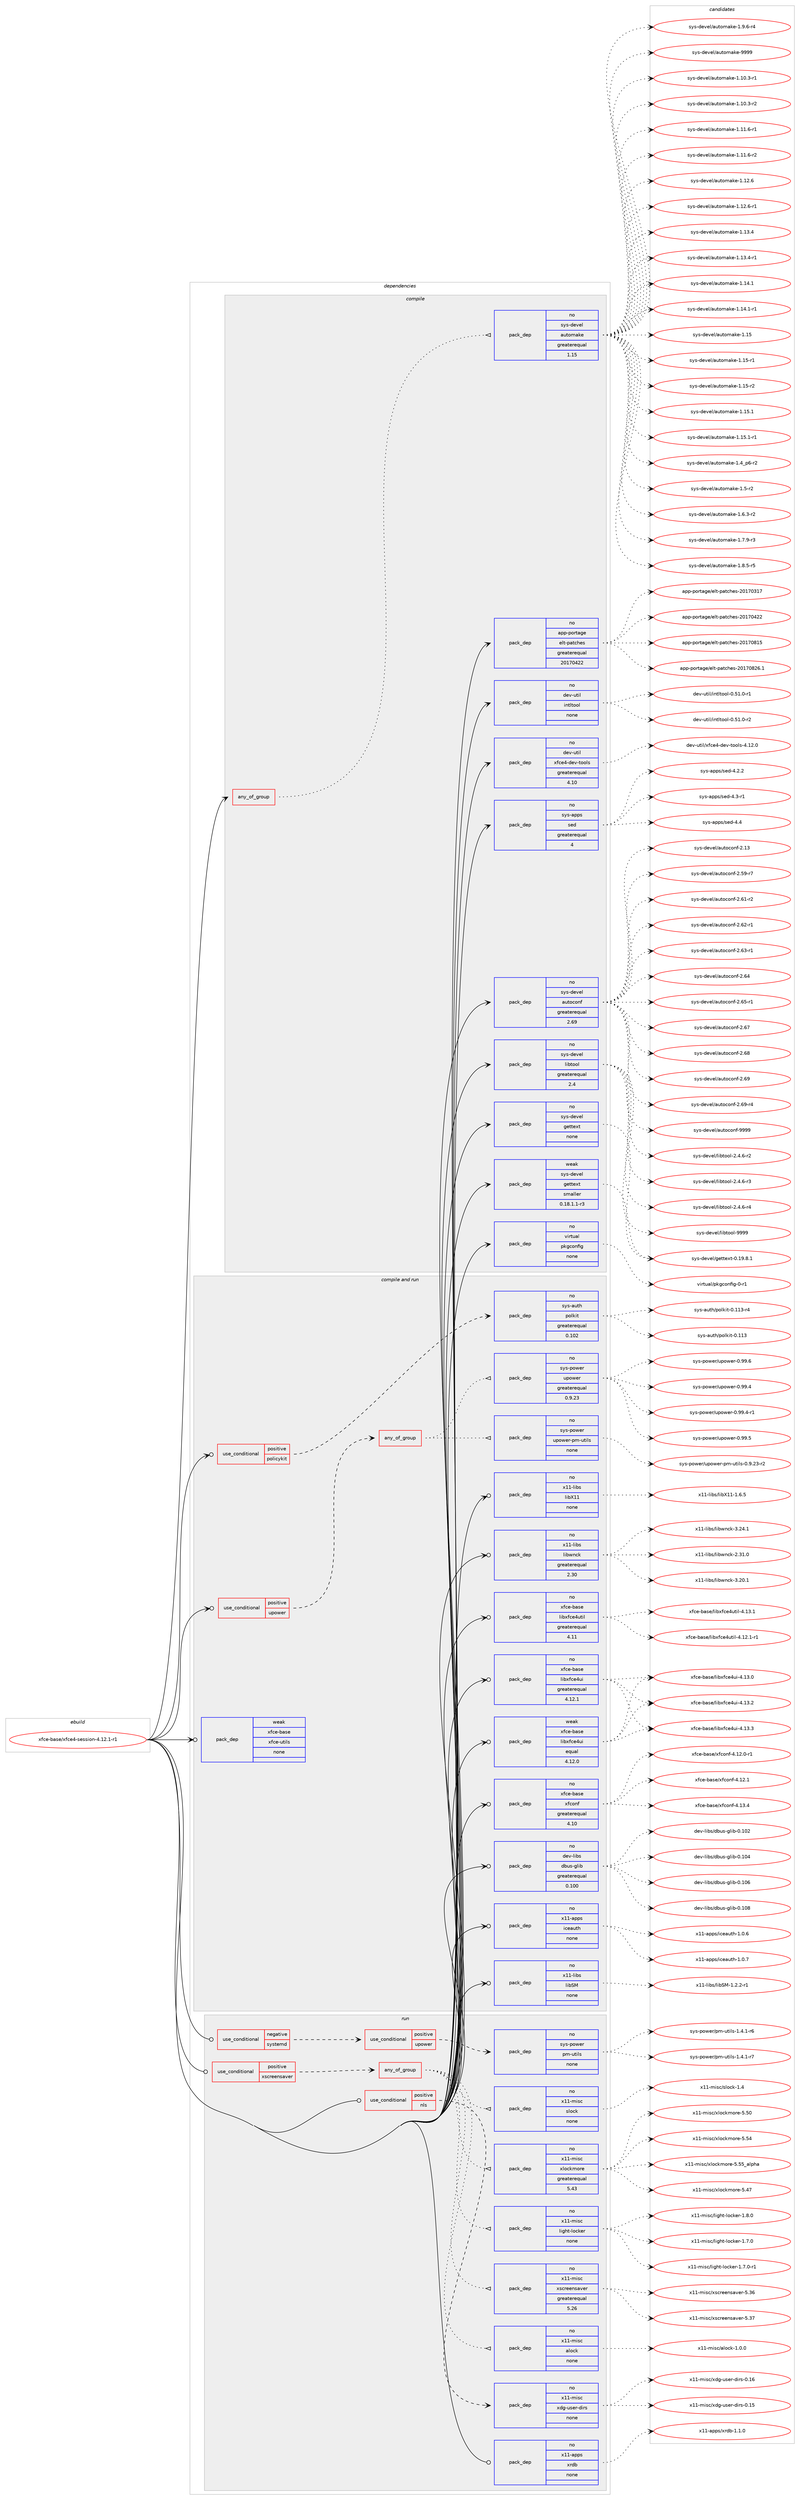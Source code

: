 digraph prolog {

# *************
# Graph options
# *************

newrank=true;
concentrate=true;
compound=true;
graph [rankdir=LR,fontname=Helvetica,fontsize=10,ranksep=1.5];#, ranksep=2.5, nodesep=0.2];
edge  [arrowhead=vee];
node  [fontname=Helvetica,fontsize=10];

# **********
# The ebuild
# **********

subgraph cluster_leftcol {
color=gray;
rank=same;
label=<<i>ebuild</i>>;
id [label="xfce-base/xfce4-session-4.12.1-r1", color=red, width=4, href="../xfce-base/xfce4-session-4.12.1-r1.svg"];
}

# ****************
# The dependencies
# ****************

subgraph cluster_midcol {
color=gray;
label=<<i>dependencies</i>>;
subgraph cluster_compile {
fillcolor="#eeeeee";
style=filled;
label=<<i>compile</i>>;
subgraph any9811 {
dependency534790 [label=<<TABLE BORDER="0" CELLBORDER="1" CELLSPACING="0" CELLPADDING="4"><TR><TD CELLPADDING="10">any_of_group</TD></TR></TABLE>>, shape=none, color=red];subgraph pack400019 {
dependency534791 [label=<<TABLE BORDER="0" CELLBORDER="1" CELLSPACING="0" CELLPADDING="4" WIDTH="220"><TR><TD ROWSPAN="6" CELLPADDING="30">pack_dep</TD></TR><TR><TD WIDTH="110">no</TD></TR><TR><TD>sys-devel</TD></TR><TR><TD>automake</TD></TR><TR><TD>greaterequal</TD></TR><TR><TD>1.15</TD></TR></TABLE>>, shape=none, color=blue];
}
dependency534790:e -> dependency534791:w [weight=20,style="dotted",arrowhead="oinv"];
}
id:e -> dependency534790:w [weight=20,style="solid",arrowhead="vee"];
subgraph pack400020 {
dependency534792 [label=<<TABLE BORDER="0" CELLBORDER="1" CELLSPACING="0" CELLPADDING="4" WIDTH="220"><TR><TD ROWSPAN="6" CELLPADDING="30">pack_dep</TD></TR><TR><TD WIDTH="110">no</TD></TR><TR><TD>app-portage</TD></TR><TR><TD>elt-patches</TD></TR><TR><TD>greaterequal</TD></TR><TR><TD>20170422</TD></TR></TABLE>>, shape=none, color=blue];
}
id:e -> dependency534792:w [weight=20,style="solid",arrowhead="vee"];
subgraph pack400021 {
dependency534793 [label=<<TABLE BORDER="0" CELLBORDER="1" CELLSPACING="0" CELLPADDING="4" WIDTH="220"><TR><TD ROWSPAN="6" CELLPADDING="30">pack_dep</TD></TR><TR><TD WIDTH="110">no</TD></TR><TR><TD>dev-util</TD></TR><TR><TD>intltool</TD></TR><TR><TD>none</TD></TR><TR><TD></TD></TR></TABLE>>, shape=none, color=blue];
}
id:e -> dependency534793:w [weight=20,style="solid",arrowhead="vee"];
subgraph pack400022 {
dependency534794 [label=<<TABLE BORDER="0" CELLBORDER="1" CELLSPACING="0" CELLPADDING="4" WIDTH="220"><TR><TD ROWSPAN="6" CELLPADDING="30">pack_dep</TD></TR><TR><TD WIDTH="110">no</TD></TR><TR><TD>dev-util</TD></TR><TR><TD>xfce4-dev-tools</TD></TR><TR><TD>greaterequal</TD></TR><TR><TD>4.10</TD></TR></TABLE>>, shape=none, color=blue];
}
id:e -> dependency534794:w [weight=20,style="solid",arrowhead="vee"];
subgraph pack400023 {
dependency534795 [label=<<TABLE BORDER="0" CELLBORDER="1" CELLSPACING="0" CELLPADDING="4" WIDTH="220"><TR><TD ROWSPAN="6" CELLPADDING="30">pack_dep</TD></TR><TR><TD WIDTH="110">no</TD></TR><TR><TD>sys-apps</TD></TR><TR><TD>sed</TD></TR><TR><TD>greaterequal</TD></TR><TR><TD>4</TD></TR></TABLE>>, shape=none, color=blue];
}
id:e -> dependency534795:w [weight=20,style="solid",arrowhead="vee"];
subgraph pack400024 {
dependency534796 [label=<<TABLE BORDER="0" CELLBORDER="1" CELLSPACING="0" CELLPADDING="4" WIDTH="220"><TR><TD ROWSPAN="6" CELLPADDING="30">pack_dep</TD></TR><TR><TD WIDTH="110">no</TD></TR><TR><TD>sys-devel</TD></TR><TR><TD>autoconf</TD></TR><TR><TD>greaterequal</TD></TR><TR><TD>2.69</TD></TR></TABLE>>, shape=none, color=blue];
}
id:e -> dependency534796:w [weight=20,style="solid",arrowhead="vee"];
subgraph pack400025 {
dependency534797 [label=<<TABLE BORDER="0" CELLBORDER="1" CELLSPACING="0" CELLPADDING="4" WIDTH="220"><TR><TD ROWSPAN="6" CELLPADDING="30">pack_dep</TD></TR><TR><TD WIDTH="110">no</TD></TR><TR><TD>sys-devel</TD></TR><TR><TD>gettext</TD></TR><TR><TD>none</TD></TR><TR><TD></TD></TR></TABLE>>, shape=none, color=blue];
}
id:e -> dependency534797:w [weight=20,style="solid",arrowhead="vee"];
subgraph pack400026 {
dependency534798 [label=<<TABLE BORDER="0" CELLBORDER="1" CELLSPACING="0" CELLPADDING="4" WIDTH="220"><TR><TD ROWSPAN="6" CELLPADDING="30">pack_dep</TD></TR><TR><TD WIDTH="110">no</TD></TR><TR><TD>sys-devel</TD></TR><TR><TD>libtool</TD></TR><TR><TD>greaterequal</TD></TR><TR><TD>2.4</TD></TR></TABLE>>, shape=none, color=blue];
}
id:e -> dependency534798:w [weight=20,style="solid",arrowhead="vee"];
subgraph pack400027 {
dependency534799 [label=<<TABLE BORDER="0" CELLBORDER="1" CELLSPACING="0" CELLPADDING="4" WIDTH="220"><TR><TD ROWSPAN="6" CELLPADDING="30">pack_dep</TD></TR><TR><TD WIDTH="110">no</TD></TR><TR><TD>virtual</TD></TR><TR><TD>pkgconfig</TD></TR><TR><TD>none</TD></TR><TR><TD></TD></TR></TABLE>>, shape=none, color=blue];
}
id:e -> dependency534799:w [weight=20,style="solid",arrowhead="vee"];
subgraph pack400028 {
dependency534800 [label=<<TABLE BORDER="0" CELLBORDER="1" CELLSPACING="0" CELLPADDING="4" WIDTH="220"><TR><TD ROWSPAN="6" CELLPADDING="30">pack_dep</TD></TR><TR><TD WIDTH="110">weak</TD></TR><TR><TD>sys-devel</TD></TR><TR><TD>gettext</TD></TR><TR><TD>smaller</TD></TR><TR><TD>0.18.1.1-r3</TD></TR></TABLE>>, shape=none, color=blue];
}
id:e -> dependency534800:w [weight=20,style="solid",arrowhead="vee"];
}
subgraph cluster_compileandrun {
fillcolor="#eeeeee";
style=filled;
label=<<i>compile and run</i>>;
subgraph cond124607 {
dependency534801 [label=<<TABLE BORDER="0" CELLBORDER="1" CELLSPACING="0" CELLPADDING="4"><TR><TD ROWSPAN="3" CELLPADDING="10">use_conditional</TD></TR><TR><TD>positive</TD></TR><TR><TD>policykit</TD></TR></TABLE>>, shape=none, color=red];
subgraph pack400029 {
dependency534802 [label=<<TABLE BORDER="0" CELLBORDER="1" CELLSPACING="0" CELLPADDING="4" WIDTH="220"><TR><TD ROWSPAN="6" CELLPADDING="30">pack_dep</TD></TR><TR><TD WIDTH="110">no</TD></TR><TR><TD>sys-auth</TD></TR><TR><TD>polkit</TD></TR><TR><TD>greaterequal</TD></TR><TR><TD>0.102</TD></TR></TABLE>>, shape=none, color=blue];
}
dependency534801:e -> dependency534802:w [weight=20,style="dashed",arrowhead="vee"];
}
id:e -> dependency534801:w [weight=20,style="solid",arrowhead="odotvee"];
subgraph cond124608 {
dependency534803 [label=<<TABLE BORDER="0" CELLBORDER="1" CELLSPACING="0" CELLPADDING="4"><TR><TD ROWSPAN="3" CELLPADDING="10">use_conditional</TD></TR><TR><TD>positive</TD></TR><TR><TD>upower</TD></TR></TABLE>>, shape=none, color=red];
subgraph any9812 {
dependency534804 [label=<<TABLE BORDER="0" CELLBORDER="1" CELLSPACING="0" CELLPADDING="4"><TR><TD CELLPADDING="10">any_of_group</TD></TR></TABLE>>, shape=none, color=red];subgraph pack400030 {
dependency534805 [label=<<TABLE BORDER="0" CELLBORDER="1" CELLSPACING="0" CELLPADDING="4" WIDTH="220"><TR><TD ROWSPAN="6" CELLPADDING="30">pack_dep</TD></TR><TR><TD WIDTH="110">no</TD></TR><TR><TD>sys-power</TD></TR><TR><TD>upower</TD></TR><TR><TD>greaterequal</TD></TR><TR><TD>0.9.23</TD></TR></TABLE>>, shape=none, color=blue];
}
dependency534804:e -> dependency534805:w [weight=20,style="dotted",arrowhead="oinv"];
subgraph pack400031 {
dependency534806 [label=<<TABLE BORDER="0" CELLBORDER="1" CELLSPACING="0" CELLPADDING="4" WIDTH="220"><TR><TD ROWSPAN="6" CELLPADDING="30">pack_dep</TD></TR><TR><TD WIDTH="110">no</TD></TR><TR><TD>sys-power</TD></TR><TR><TD>upower-pm-utils</TD></TR><TR><TD>none</TD></TR><TR><TD></TD></TR></TABLE>>, shape=none, color=blue];
}
dependency534804:e -> dependency534806:w [weight=20,style="dotted",arrowhead="oinv"];
}
dependency534803:e -> dependency534804:w [weight=20,style="dashed",arrowhead="vee"];
}
id:e -> dependency534803:w [weight=20,style="solid",arrowhead="odotvee"];
subgraph pack400032 {
dependency534807 [label=<<TABLE BORDER="0" CELLBORDER="1" CELLSPACING="0" CELLPADDING="4" WIDTH="220"><TR><TD ROWSPAN="6" CELLPADDING="30">pack_dep</TD></TR><TR><TD WIDTH="110">no</TD></TR><TR><TD>dev-libs</TD></TR><TR><TD>dbus-glib</TD></TR><TR><TD>greaterequal</TD></TR><TR><TD>0.100</TD></TR></TABLE>>, shape=none, color=blue];
}
id:e -> dependency534807:w [weight=20,style="solid",arrowhead="odotvee"];
subgraph pack400033 {
dependency534808 [label=<<TABLE BORDER="0" CELLBORDER="1" CELLSPACING="0" CELLPADDING="4" WIDTH="220"><TR><TD ROWSPAN="6" CELLPADDING="30">pack_dep</TD></TR><TR><TD WIDTH="110">no</TD></TR><TR><TD>x11-apps</TD></TR><TR><TD>iceauth</TD></TR><TR><TD>none</TD></TR><TR><TD></TD></TR></TABLE>>, shape=none, color=blue];
}
id:e -> dependency534808:w [weight=20,style="solid",arrowhead="odotvee"];
subgraph pack400034 {
dependency534809 [label=<<TABLE BORDER="0" CELLBORDER="1" CELLSPACING="0" CELLPADDING="4" WIDTH="220"><TR><TD ROWSPAN="6" CELLPADDING="30">pack_dep</TD></TR><TR><TD WIDTH="110">no</TD></TR><TR><TD>x11-libs</TD></TR><TR><TD>libSM</TD></TR><TR><TD>none</TD></TR><TR><TD></TD></TR></TABLE>>, shape=none, color=blue];
}
id:e -> dependency534809:w [weight=20,style="solid",arrowhead="odotvee"];
subgraph pack400035 {
dependency534810 [label=<<TABLE BORDER="0" CELLBORDER="1" CELLSPACING="0" CELLPADDING="4" WIDTH="220"><TR><TD ROWSPAN="6" CELLPADDING="30">pack_dep</TD></TR><TR><TD WIDTH="110">no</TD></TR><TR><TD>x11-libs</TD></TR><TR><TD>libX11</TD></TR><TR><TD>none</TD></TR><TR><TD></TD></TR></TABLE>>, shape=none, color=blue];
}
id:e -> dependency534810:w [weight=20,style="solid",arrowhead="odotvee"];
subgraph pack400036 {
dependency534811 [label=<<TABLE BORDER="0" CELLBORDER="1" CELLSPACING="0" CELLPADDING="4" WIDTH="220"><TR><TD ROWSPAN="6" CELLPADDING="30">pack_dep</TD></TR><TR><TD WIDTH="110">no</TD></TR><TR><TD>x11-libs</TD></TR><TR><TD>libwnck</TD></TR><TR><TD>greaterequal</TD></TR><TR><TD>2.30</TD></TR></TABLE>>, shape=none, color=blue];
}
id:e -> dependency534811:w [weight=20,style="solid",arrowhead="odotvee"];
subgraph pack400037 {
dependency534812 [label=<<TABLE BORDER="0" CELLBORDER="1" CELLSPACING="0" CELLPADDING="4" WIDTH="220"><TR><TD ROWSPAN="6" CELLPADDING="30">pack_dep</TD></TR><TR><TD WIDTH="110">no</TD></TR><TR><TD>xfce-base</TD></TR><TR><TD>libxfce4ui</TD></TR><TR><TD>greaterequal</TD></TR><TR><TD>4.12.1</TD></TR></TABLE>>, shape=none, color=blue];
}
id:e -> dependency534812:w [weight=20,style="solid",arrowhead="odotvee"];
subgraph pack400038 {
dependency534813 [label=<<TABLE BORDER="0" CELLBORDER="1" CELLSPACING="0" CELLPADDING="4" WIDTH="220"><TR><TD ROWSPAN="6" CELLPADDING="30">pack_dep</TD></TR><TR><TD WIDTH="110">no</TD></TR><TR><TD>xfce-base</TD></TR><TR><TD>libxfce4util</TD></TR><TR><TD>greaterequal</TD></TR><TR><TD>4.11</TD></TR></TABLE>>, shape=none, color=blue];
}
id:e -> dependency534813:w [weight=20,style="solid",arrowhead="odotvee"];
subgraph pack400039 {
dependency534814 [label=<<TABLE BORDER="0" CELLBORDER="1" CELLSPACING="0" CELLPADDING="4" WIDTH="220"><TR><TD ROWSPAN="6" CELLPADDING="30">pack_dep</TD></TR><TR><TD WIDTH="110">no</TD></TR><TR><TD>xfce-base</TD></TR><TR><TD>xfconf</TD></TR><TR><TD>greaterequal</TD></TR><TR><TD>4.10</TD></TR></TABLE>>, shape=none, color=blue];
}
id:e -> dependency534814:w [weight=20,style="solid",arrowhead="odotvee"];
subgraph pack400040 {
dependency534815 [label=<<TABLE BORDER="0" CELLBORDER="1" CELLSPACING="0" CELLPADDING="4" WIDTH="220"><TR><TD ROWSPAN="6" CELLPADDING="30">pack_dep</TD></TR><TR><TD WIDTH="110">weak</TD></TR><TR><TD>xfce-base</TD></TR><TR><TD>libxfce4ui</TD></TR><TR><TD>equal</TD></TR><TR><TD>4.12.0</TD></TR></TABLE>>, shape=none, color=blue];
}
id:e -> dependency534815:w [weight=20,style="solid",arrowhead="odotvee"];
subgraph pack400041 {
dependency534816 [label=<<TABLE BORDER="0" CELLBORDER="1" CELLSPACING="0" CELLPADDING="4" WIDTH="220"><TR><TD ROWSPAN="6" CELLPADDING="30">pack_dep</TD></TR><TR><TD WIDTH="110">weak</TD></TR><TR><TD>xfce-base</TD></TR><TR><TD>xfce-utils</TD></TR><TR><TD>none</TD></TR><TR><TD></TD></TR></TABLE>>, shape=none, color=blue];
}
id:e -> dependency534816:w [weight=20,style="solid",arrowhead="odotvee"];
}
subgraph cluster_run {
fillcolor="#eeeeee";
style=filled;
label=<<i>run</i>>;
subgraph cond124609 {
dependency534817 [label=<<TABLE BORDER="0" CELLBORDER="1" CELLSPACING="0" CELLPADDING="4"><TR><TD ROWSPAN="3" CELLPADDING="10">use_conditional</TD></TR><TR><TD>negative</TD></TR><TR><TD>systemd</TD></TR></TABLE>>, shape=none, color=red];
subgraph cond124610 {
dependency534818 [label=<<TABLE BORDER="0" CELLBORDER="1" CELLSPACING="0" CELLPADDING="4"><TR><TD ROWSPAN="3" CELLPADDING="10">use_conditional</TD></TR><TR><TD>positive</TD></TR><TR><TD>upower</TD></TR></TABLE>>, shape=none, color=red];
subgraph pack400042 {
dependency534819 [label=<<TABLE BORDER="0" CELLBORDER="1" CELLSPACING="0" CELLPADDING="4" WIDTH="220"><TR><TD ROWSPAN="6" CELLPADDING="30">pack_dep</TD></TR><TR><TD WIDTH="110">no</TD></TR><TR><TD>sys-power</TD></TR><TR><TD>pm-utils</TD></TR><TR><TD>none</TD></TR><TR><TD></TD></TR></TABLE>>, shape=none, color=blue];
}
dependency534818:e -> dependency534819:w [weight=20,style="dashed",arrowhead="vee"];
}
dependency534817:e -> dependency534818:w [weight=20,style="dashed",arrowhead="vee"];
}
id:e -> dependency534817:w [weight=20,style="solid",arrowhead="odot"];
subgraph cond124611 {
dependency534820 [label=<<TABLE BORDER="0" CELLBORDER="1" CELLSPACING="0" CELLPADDING="4"><TR><TD ROWSPAN="3" CELLPADDING="10">use_conditional</TD></TR><TR><TD>positive</TD></TR><TR><TD>nls</TD></TR></TABLE>>, shape=none, color=red];
subgraph pack400043 {
dependency534821 [label=<<TABLE BORDER="0" CELLBORDER="1" CELLSPACING="0" CELLPADDING="4" WIDTH="220"><TR><TD ROWSPAN="6" CELLPADDING="30">pack_dep</TD></TR><TR><TD WIDTH="110">no</TD></TR><TR><TD>x11-misc</TD></TR><TR><TD>xdg-user-dirs</TD></TR><TR><TD>none</TD></TR><TR><TD></TD></TR></TABLE>>, shape=none, color=blue];
}
dependency534820:e -> dependency534821:w [weight=20,style="dashed",arrowhead="vee"];
}
id:e -> dependency534820:w [weight=20,style="solid",arrowhead="odot"];
subgraph cond124612 {
dependency534822 [label=<<TABLE BORDER="0" CELLBORDER="1" CELLSPACING="0" CELLPADDING="4"><TR><TD ROWSPAN="3" CELLPADDING="10">use_conditional</TD></TR><TR><TD>positive</TD></TR><TR><TD>xscreensaver</TD></TR></TABLE>>, shape=none, color=red];
subgraph any9813 {
dependency534823 [label=<<TABLE BORDER="0" CELLBORDER="1" CELLSPACING="0" CELLPADDING="4"><TR><TD CELLPADDING="10">any_of_group</TD></TR></TABLE>>, shape=none, color=red];subgraph pack400044 {
dependency534824 [label=<<TABLE BORDER="0" CELLBORDER="1" CELLSPACING="0" CELLPADDING="4" WIDTH="220"><TR><TD ROWSPAN="6" CELLPADDING="30">pack_dep</TD></TR><TR><TD WIDTH="110">no</TD></TR><TR><TD>x11-misc</TD></TR><TR><TD>xscreensaver</TD></TR><TR><TD>greaterequal</TD></TR><TR><TD>5.26</TD></TR></TABLE>>, shape=none, color=blue];
}
dependency534823:e -> dependency534824:w [weight=20,style="dotted",arrowhead="oinv"];
subgraph pack400045 {
dependency534825 [label=<<TABLE BORDER="0" CELLBORDER="1" CELLSPACING="0" CELLPADDING="4" WIDTH="220"><TR><TD ROWSPAN="6" CELLPADDING="30">pack_dep</TD></TR><TR><TD WIDTH="110">no</TD></TR><TR><TD>x11-misc</TD></TR><TR><TD>light-locker</TD></TR><TR><TD>none</TD></TR><TR><TD></TD></TR></TABLE>>, shape=none, color=blue];
}
dependency534823:e -> dependency534825:w [weight=20,style="dotted",arrowhead="oinv"];
subgraph pack400046 {
dependency534826 [label=<<TABLE BORDER="0" CELLBORDER="1" CELLSPACING="0" CELLPADDING="4" WIDTH="220"><TR><TD ROWSPAN="6" CELLPADDING="30">pack_dep</TD></TR><TR><TD WIDTH="110">no</TD></TR><TR><TD>x11-misc</TD></TR><TR><TD>xlockmore</TD></TR><TR><TD>greaterequal</TD></TR><TR><TD>5.43</TD></TR></TABLE>>, shape=none, color=blue];
}
dependency534823:e -> dependency534826:w [weight=20,style="dotted",arrowhead="oinv"];
subgraph pack400047 {
dependency534827 [label=<<TABLE BORDER="0" CELLBORDER="1" CELLSPACING="0" CELLPADDING="4" WIDTH="220"><TR><TD ROWSPAN="6" CELLPADDING="30">pack_dep</TD></TR><TR><TD WIDTH="110">no</TD></TR><TR><TD>x11-misc</TD></TR><TR><TD>slock</TD></TR><TR><TD>none</TD></TR><TR><TD></TD></TR></TABLE>>, shape=none, color=blue];
}
dependency534823:e -> dependency534827:w [weight=20,style="dotted",arrowhead="oinv"];
subgraph pack400048 {
dependency534828 [label=<<TABLE BORDER="0" CELLBORDER="1" CELLSPACING="0" CELLPADDING="4" WIDTH="220"><TR><TD ROWSPAN="6" CELLPADDING="30">pack_dep</TD></TR><TR><TD WIDTH="110">no</TD></TR><TR><TD>x11-misc</TD></TR><TR><TD>alock</TD></TR><TR><TD>none</TD></TR><TR><TD></TD></TR></TABLE>>, shape=none, color=blue];
}
dependency534823:e -> dependency534828:w [weight=20,style="dotted",arrowhead="oinv"];
}
dependency534822:e -> dependency534823:w [weight=20,style="dashed",arrowhead="vee"];
}
id:e -> dependency534822:w [weight=20,style="solid",arrowhead="odot"];
subgraph pack400049 {
dependency534829 [label=<<TABLE BORDER="0" CELLBORDER="1" CELLSPACING="0" CELLPADDING="4" WIDTH="220"><TR><TD ROWSPAN="6" CELLPADDING="30">pack_dep</TD></TR><TR><TD WIDTH="110">no</TD></TR><TR><TD>x11-apps</TD></TR><TR><TD>xrdb</TD></TR><TR><TD>none</TD></TR><TR><TD></TD></TR></TABLE>>, shape=none, color=blue];
}
id:e -> dependency534829:w [weight=20,style="solid",arrowhead="odot"];
}
}

# **************
# The candidates
# **************

subgraph cluster_choices {
rank=same;
color=gray;
label=<<i>candidates</i>>;

subgraph choice400019 {
color=black;
nodesep=1;
choice11512111545100101118101108479711711611110997107101454946494846514511449 [label="sys-devel/automake-1.10.3-r1", color=red, width=4,href="../sys-devel/automake-1.10.3-r1.svg"];
choice11512111545100101118101108479711711611110997107101454946494846514511450 [label="sys-devel/automake-1.10.3-r2", color=red, width=4,href="../sys-devel/automake-1.10.3-r2.svg"];
choice11512111545100101118101108479711711611110997107101454946494946544511449 [label="sys-devel/automake-1.11.6-r1", color=red, width=4,href="../sys-devel/automake-1.11.6-r1.svg"];
choice11512111545100101118101108479711711611110997107101454946494946544511450 [label="sys-devel/automake-1.11.6-r2", color=red, width=4,href="../sys-devel/automake-1.11.6-r2.svg"];
choice1151211154510010111810110847971171161111099710710145494649504654 [label="sys-devel/automake-1.12.6", color=red, width=4,href="../sys-devel/automake-1.12.6.svg"];
choice11512111545100101118101108479711711611110997107101454946495046544511449 [label="sys-devel/automake-1.12.6-r1", color=red, width=4,href="../sys-devel/automake-1.12.6-r1.svg"];
choice1151211154510010111810110847971171161111099710710145494649514652 [label="sys-devel/automake-1.13.4", color=red, width=4,href="../sys-devel/automake-1.13.4.svg"];
choice11512111545100101118101108479711711611110997107101454946495146524511449 [label="sys-devel/automake-1.13.4-r1", color=red, width=4,href="../sys-devel/automake-1.13.4-r1.svg"];
choice1151211154510010111810110847971171161111099710710145494649524649 [label="sys-devel/automake-1.14.1", color=red, width=4,href="../sys-devel/automake-1.14.1.svg"];
choice11512111545100101118101108479711711611110997107101454946495246494511449 [label="sys-devel/automake-1.14.1-r1", color=red, width=4,href="../sys-devel/automake-1.14.1-r1.svg"];
choice115121115451001011181011084797117116111109971071014549464953 [label="sys-devel/automake-1.15", color=red, width=4,href="../sys-devel/automake-1.15.svg"];
choice1151211154510010111810110847971171161111099710710145494649534511449 [label="sys-devel/automake-1.15-r1", color=red, width=4,href="../sys-devel/automake-1.15-r1.svg"];
choice1151211154510010111810110847971171161111099710710145494649534511450 [label="sys-devel/automake-1.15-r2", color=red, width=4,href="../sys-devel/automake-1.15-r2.svg"];
choice1151211154510010111810110847971171161111099710710145494649534649 [label="sys-devel/automake-1.15.1", color=red, width=4,href="../sys-devel/automake-1.15.1.svg"];
choice11512111545100101118101108479711711611110997107101454946495346494511449 [label="sys-devel/automake-1.15.1-r1", color=red, width=4,href="../sys-devel/automake-1.15.1-r1.svg"];
choice115121115451001011181011084797117116111109971071014549465295112544511450 [label="sys-devel/automake-1.4_p6-r2", color=red, width=4,href="../sys-devel/automake-1.4_p6-r2.svg"];
choice11512111545100101118101108479711711611110997107101454946534511450 [label="sys-devel/automake-1.5-r2", color=red, width=4,href="../sys-devel/automake-1.5-r2.svg"];
choice115121115451001011181011084797117116111109971071014549465446514511450 [label="sys-devel/automake-1.6.3-r2", color=red, width=4,href="../sys-devel/automake-1.6.3-r2.svg"];
choice115121115451001011181011084797117116111109971071014549465546574511451 [label="sys-devel/automake-1.7.9-r3", color=red, width=4,href="../sys-devel/automake-1.7.9-r3.svg"];
choice115121115451001011181011084797117116111109971071014549465646534511453 [label="sys-devel/automake-1.8.5-r5", color=red, width=4,href="../sys-devel/automake-1.8.5-r5.svg"];
choice115121115451001011181011084797117116111109971071014549465746544511452 [label="sys-devel/automake-1.9.6-r4", color=red, width=4,href="../sys-devel/automake-1.9.6-r4.svg"];
choice115121115451001011181011084797117116111109971071014557575757 [label="sys-devel/automake-9999", color=red, width=4,href="../sys-devel/automake-9999.svg"];
dependency534791:e -> choice11512111545100101118101108479711711611110997107101454946494846514511449:w [style=dotted,weight="100"];
dependency534791:e -> choice11512111545100101118101108479711711611110997107101454946494846514511450:w [style=dotted,weight="100"];
dependency534791:e -> choice11512111545100101118101108479711711611110997107101454946494946544511449:w [style=dotted,weight="100"];
dependency534791:e -> choice11512111545100101118101108479711711611110997107101454946494946544511450:w [style=dotted,weight="100"];
dependency534791:e -> choice1151211154510010111810110847971171161111099710710145494649504654:w [style=dotted,weight="100"];
dependency534791:e -> choice11512111545100101118101108479711711611110997107101454946495046544511449:w [style=dotted,weight="100"];
dependency534791:e -> choice1151211154510010111810110847971171161111099710710145494649514652:w [style=dotted,weight="100"];
dependency534791:e -> choice11512111545100101118101108479711711611110997107101454946495146524511449:w [style=dotted,weight="100"];
dependency534791:e -> choice1151211154510010111810110847971171161111099710710145494649524649:w [style=dotted,weight="100"];
dependency534791:e -> choice11512111545100101118101108479711711611110997107101454946495246494511449:w [style=dotted,weight="100"];
dependency534791:e -> choice115121115451001011181011084797117116111109971071014549464953:w [style=dotted,weight="100"];
dependency534791:e -> choice1151211154510010111810110847971171161111099710710145494649534511449:w [style=dotted,weight="100"];
dependency534791:e -> choice1151211154510010111810110847971171161111099710710145494649534511450:w [style=dotted,weight="100"];
dependency534791:e -> choice1151211154510010111810110847971171161111099710710145494649534649:w [style=dotted,weight="100"];
dependency534791:e -> choice11512111545100101118101108479711711611110997107101454946495346494511449:w [style=dotted,weight="100"];
dependency534791:e -> choice115121115451001011181011084797117116111109971071014549465295112544511450:w [style=dotted,weight="100"];
dependency534791:e -> choice11512111545100101118101108479711711611110997107101454946534511450:w [style=dotted,weight="100"];
dependency534791:e -> choice115121115451001011181011084797117116111109971071014549465446514511450:w [style=dotted,weight="100"];
dependency534791:e -> choice115121115451001011181011084797117116111109971071014549465546574511451:w [style=dotted,weight="100"];
dependency534791:e -> choice115121115451001011181011084797117116111109971071014549465646534511453:w [style=dotted,weight="100"];
dependency534791:e -> choice115121115451001011181011084797117116111109971071014549465746544511452:w [style=dotted,weight="100"];
dependency534791:e -> choice115121115451001011181011084797117116111109971071014557575757:w [style=dotted,weight="100"];
}
subgraph choice400020 {
color=black;
nodesep=1;
choice97112112451121111141169710310147101108116451129711699104101115455048495548514955 [label="app-portage/elt-patches-20170317", color=red, width=4,href="../app-portage/elt-patches-20170317.svg"];
choice97112112451121111141169710310147101108116451129711699104101115455048495548525050 [label="app-portage/elt-patches-20170422", color=red, width=4,href="../app-portage/elt-patches-20170422.svg"];
choice97112112451121111141169710310147101108116451129711699104101115455048495548564953 [label="app-portage/elt-patches-20170815", color=red, width=4,href="../app-portage/elt-patches-20170815.svg"];
choice971121124511211111411697103101471011081164511297116991041011154550484955485650544649 [label="app-portage/elt-patches-20170826.1", color=red, width=4,href="../app-portage/elt-patches-20170826.1.svg"];
dependency534792:e -> choice97112112451121111141169710310147101108116451129711699104101115455048495548514955:w [style=dotted,weight="100"];
dependency534792:e -> choice97112112451121111141169710310147101108116451129711699104101115455048495548525050:w [style=dotted,weight="100"];
dependency534792:e -> choice97112112451121111141169710310147101108116451129711699104101115455048495548564953:w [style=dotted,weight="100"];
dependency534792:e -> choice971121124511211111411697103101471011081164511297116991041011154550484955485650544649:w [style=dotted,weight="100"];
}
subgraph choice400021 {
color=black;
nodesep=1;
choice1001011184511711610510847105110116108116111111108454846534946484511449 [label="dev-util/intltool-0.51.0-r1", color=red, width=4,href="../dev-util/intltool-0.51.0-r1.svg"];
choice1001011184511711610510847105110116108116111111108454846534946484511450 [label="dev-util/intltool-0.51.0-r2", color=red, width=4,href="../dev-util/intltool-0.51.0-r2.svg"];
dependency534793:e -> choice1001011184511711610510847105110116108116111111108454846534946484511449:w [style=dotted,weight="100"];
dependency534793:e -> choice1001011184511711610510847105110116108116111111108454846534946484511450:w [style=dotted,weight="100"];
}
subgraph choice400022 {
color=black;
nodesep=1;
choice10010111845117116105108471201029910152451001011184511611111110811545524649504648 [label="dev-util/xfce4-dev-tools-4.12.0", color=red, width=4,href="../dev-util/xfce4-dev-tools-4.12.0.svg"];
dependency534794:e -> choice10010111845117116105108471201029910152451001011184511611111110811545524649504648:w [style=dotted,weight="100"];
}
subgraph choice400023 {
color=black;
nodesep=1;
choice115121115459711211211547115101100455246504650 [label="sys-apps/sed-4.2.2", color=red, width=4,href="../sys-apps/sed-4.2.2.svg"];
choice115121115459711211211547115101100455246514511449 [label="sys-apps/sed-4.3-r1", color=red, width=4,href="../sys-apps/sed-4.3-r1.svg"];
choice11512111545971121121154711510110045524652 [label="sys-apps/sed-4.4", color=red, width=4,href="../sys-apps/sed-4.4.svg"];
dependency534795:e -> choice115121115459711211211547115101100455246504650:w [style=dotted,weight="100"];
dependency534795:e -> choice115121115459711211211547115101100455246514511449:w [style=dotted,weight="100"];
dependency534795:e -> choice11512111545971121121154711510110045524652:w [style=dotted,weight="100"];
}
subgraph choice400024 {
color=black;
nodesep=1;
choice115121115451001011181011084797117116111991111101024550464951 [label="sys-devel/autoconf-2.13", color=red, width=4,href="../sys-devel/autoconf-2.13.svg"];
choice1151211154510010111810110847971171161119911111010245504653574511455 [label="sys-devel/autoconf-2.59-r7", color=red, width=4,href="../sys-devel/autoconf-2.59-r7.svg"];
choice1151211154510010111810110847971171161119911111010245504654494511450 [label="sys-devel/autoconf-2.61-r2", color=red, width=4,href="../sys-devel/autoconf-2.61-r2.svg"];
choice1151211154510010111810110847971171161119911111010245504654504511449 [label="sys-devel/autoconf-2.62-r1", color=red, width=4,href="../sys-devel/autoconf-2.62-r1.svg"];
choice1151211154510010111810110847971171161119911111010245504654514511449 [label="sys-devel/autoconf-2.63-r1", color=red, width=4,href="../sys-devel/autoconf-2.63-r1.svg"];
choice115121115451001011181011084797117116111991111101024550465452 [label="sys-devel/autoconf-2.64", color=red, width=4,href="../sys-devel/autoconf-2.64.svg"];
choice1151211154510010111810110847971171161119911111010245504654534511449 [label="sys-devel/autoconf-2.65-r1", color=red, width=4,href="../sys-devel/autoconf-2.65-r1.svg"];
choice115121115451001011181011084797117116111991111101024550465455 [label="sys-devel/autoconf-2.67", color=red, width=4,href="../sys-devel/autoconf-2.67.svg"];
choice115121115451001011181011084797117116111991111101024550465456 [label="sys-devel/autoconf-2.68", color=red, width=4,href="../sys-devel/autoconf-2.68.svg"];
choice115121115451001011181011084797117116111991111101024550465457 [label="sys-devel/autoconf-2.69", color=red, width=4,href="../sys-devel/autoconf-2.69.svg"];
choice1151211154510010111810110847971171161119911111010245504654574511452 [label="sys-devel/autoconf-2.69-r4", color=red, width=4,href="../sys-devel/autoconf-2.69-r4.svg"];
choice115121115451001011181011084797117116111991111101024557575757 [label="sys-devel/autoconf-9999", color=red, width=4,href="../sys-devel/autoconf-9999.svg"];
dependency534796:e -> choice115121115451001011181011084797117116111991111101024550464951:w [style=dotted,weight="100"];
dependency534796:e -> choice1151211154510010111810110847971171161119911111010245504653574511455:w [style=dotted,weight="100"];
dependency534796:e -> choice1151211154510010111810110847971171161119911111010245504654494511450:w [style=dotted,weight="100"];
dependency534796:e -> choice1151211154510010111810110847971171161119911111010245504654504511449:w [style=dotted,weight="100"];
dependency534796:e -> choice1151211154510010111810110847971171161119911111010245504654514511449:w [style=dotted,weight="100"];
dependency534796:e -> choice115121115451001011181011084797117116111991111101024550465452:w [style=dotted,weight="100"];
dependency534796:e -> choice1151211154510010111810110847971171161119911111010245504654534511449:w [style=dotted,weight="100"];
dependency534796:e -> choice115121115451001011181011084797117116111991111101024550465455:w [style=dotted,weight="100"];
dependency534796:e -> choice115121115451001011181011084797117116111991111101024550465456:w [style=dotted,weight="100"];
dependency534796:e -> choice115121115451001011181011084797117116111991111101024550465457:w [style=dotted,weight="100"];
dependency534796:e -> choice1151211154510010111810110847971171161119911111010245504654574511452:w [style=dotted,weight="100"];
dependency534796:e -> choice115121115451001011181011084797117116111991111101024557575757:w [style=dotted,weight="100"];
}
subgraph choice400025 {
color=black;
nodesep=1;
choice1151211154510010111810110847103101116116101120116454846495746564649 [label="sys-devel/gettext-0.19.8.1", color=red, width=4,href="../sys-devel/gettext-0.19.8.1.svg"];
dependency534797:e -> choice1151211154510010111810110847103101116116101120116454846495746564649:w [style=dotted,weight="100"];
}
subgraph choice400026 {
color=black;
nodesep=1;
choice1151211154510010111810110847108105981161111111084550465246544511450 [label="sys-devel/libtool-2.4.6-r2", color=red, width=4,href="../sys-devel/libtool-2.4.6-r2.svg"];
choice1151211154510010111810110847108105981161111111084550465246544511451 [label="sys-devel/libtool-2.4.6-r3", color=red, width=4,href="../sys-devel/libtool-2.4.6-r3.svg"];
choice1151211154510010111810110847108105981161111111084550465246544511452 [label="sys-devel/libtool-2.4.6-r4", color=red, width=4,href="../sys-devel/libtool-2.4.6-r4.svg"];
choice1151211154510010111810110847108105981161111111084557575757 [label="sys-devel/libtool-9999", color=red, width=4,href="../sys-devel/libtool-9999.svg"];
dependency534798:e -> choice1151211154510010111810110847108105981161111111084550465246544511450:w [style=dotted,weight="100"];
dependency534798:e -> choice1151211154510010111810110847108105981161111111084550465246544511451:w [style=dotted,weight="100"];
dependency534798:e -> choice1151211154510010111810110847108105981161111111084550465246544511452:w [style=dotted,weight="100"];
dependency534798:e -> choice1151211154510010111810110847108105981161111111084557575757:w [style=dotted,weight="100"];
}
subgraph choice400027 {
color=black;
nodesep=1;
choice11810511411611797108471121071039911111010210510345484511449 [label="virtual/pkgconfig-0-r1", color=red, width=4,href="../virtual/pkgconfig-0-r1.svg"];
dependency534799:e -> choice11810511411611797108471121071039911111010210510345484511449:w [style=dotted,weight="100"];
}
subgraph choice400028 {
color=black;
nodesep=1;
choice1151211154510010111810110847103101116116101120116454846495746564649 [label="sys-devel/gettext-0.19.8.1", color=red, width=4,href="../sys-devel/gettext-0.19.8.1.svg"];
dependency534800:e -> choice1151211154510010111810110847103101116116101120116454846495746564649:w [style=dotted,weight="100"];
}
subgraph choice400029 {
color=black;
nodesep=1;
choice115121115459711711610447112111108107105116454846494951 [label="sys-auth/polkit-0.113", color=red, width=4,href="../sys-auth/polkit-0.113.svg"];
choice1151211154597117116104471121111081071051164548464949514511452 [label="sys-auth/polkit-0.113-r4", color=red, width=4,href="../sys-auth/polkit-0.113-r4.svg"];
dependency534802:e -> choice115121115459711711610447112111108107105116454846494951:w [style=dotted,weight="100"];
dependency534802:e -> choice1151211154597117116104471121111081071051164548464949514511452:w [style=dotted,weight="100"];
}
subgraph choice400030 {
color=black;
nodesep=1;
choice115121115451121111191011144711711211111910111445484657574652 [label="sys-power/upower-0.99.4", color=red, width=4,href="../sys-power/upower-0.99.4.svg"];
choice1151211154511211111910111447117112111119101114454846575746524511449 [label="sys-power/upower-0.99.4-r1", color=red, width=4,href="../sys-power/upower-0.99.4-r1.svg"];
choice115121115451121111191011144711711211111910111445484657574653 [label="sys-power/upower-0.99.5", color=red, width=4,href="../sys-power/upower-0.99.5.svg"];
choice115121115451121111191011144711711211111910111445484657574654 [label="sys-power/upower-0.99.6", color=red, width=4,href="../sys-power/upower-0.99.6.svg"];
dependency534805:e -> choice115121115451121111191011144711711211111910111445484657574652:w [style=dotted,weight="100"];
dependency534805:e -> choice1151211154511211111910111447117112111119101114454846575746524511449:w [style=dotted,weight="100"];
dependency534805:e -> choice115121115451121111191011144711711211111910111445484657574653:w [style=dotted,weight="100"];
dependency534805:e -> choice115121115451121111191011144711711211111910111445484657574654:w [style=dotted,weight="100"];
}
subgraph choice400031 {
color=black;
nodesep=1;
choice11512111545112111119101114471171121111191011144511210945117116105108115454846574650514511450 [label="sys-power/upower-pm-utils-0.9.23-r2", color=red, width=4,href="../sys-power/upower-pm-utils-0.9.23-r2.svg"];
dependency534806:e -> choice11512111545112111119101114471171121111191011144511210945117116105108115454846574650514511450:w [style=dotted,weight="100"];
}
subgraph choice400032 {
color=black;
nodesep=1;
choice100101118451081059811547100981171154510310810598454846494850 [label="dev-libs/dbus-glib-0.102", color=red, width=4,href="../dev-libs/dbus-glib-0.102.svg"];
choice100101118451081059811547100981171154510310810598454846494852 [label="dev-libs/dbus-glib-0.104", color=red, width=4,href="../dev-libs/dbus-glib-0.104.svg"];
choice100101118451081059811547100981171154510310810598454846494854 [label="dev-libs/dbus-glib-0.106", color=red, width=4,href="../dev-libs/dbus-glib-0.106.svg"];
choice100101118451081059811547100981171154510310810598454846494856 [label="dev-libs/dbus-glib-0.108", color=red, width=4,href="../dev-libs/dbus-glib-0.108.svg"];
dependency534807:e -> choice100101118451081059811547100981171154510310810598454846494850:w [style=dotted,weight="100"];
dependency534807:e -> choice100101118451081059811547100981171154510310810598454846494852:w [style=dotted,weight="100"];
dependency534807:e -> choice100101118451081059811547100981171154510310810598454846494854:w [style=dotted,weight="100"];
dependency534807:e -> choice100101118451081059811547100981171154510310810598454846494856:w [style=dotted,weight="100"];
}
subgraph choice400033 {
color=black;
nodesep=1;
choice12049494597112112115471059910197117116104454946484654 [label="x11-apps/iceauth-1.0.6", color=red, width=4,href="../x11-apps/iceauth-1.0.6.svg"];
choice12049494597112112115471059910197117116104454946484655 [label="x11-apps/iceauth-1.0.7", color=red, width=4,href="../x11-apps/iceauth-1.0.7.svg"];
dependency534808:e -> choice12049494597112112115471059910197117116104454946484654:w [style=dotted,weight="100"];
dependency534808:e -> choice12049494597112112115471059910197117116104454946484655:w [style=dotted,weight="100"];
}
subgraph choice400034 {
color=black;
nodesep=1;
choice12049494510810598115471081059883774549465046504511449 [label="x11-libs/libSM-1.2.2-r1", color=red, width=4,href="../x11-libs/libSM-1.2.2-r1.svg"];
dependency534809:e -> choice12049494510810598115471081059883774549465046504511449:w [style=dotted,weight="100"];
}
subgraph choice400035 {
color=black;
nodesep=1;
choice120494945108105981154710810598884949454946544653 [label="x11-libs/libX11-1.6.5", color=red, width=4,href="../x11-libs/libX11-1.6.5.svg"];
dependency534810:e -> choice120494945108105981154710810598884949454946544653:w [style=dotted,weight="100"];
}
subgraph choice400036 {
color=black;
nodesep=1;
choice1204949451081059811547108105981191109910745504651494648 [label="x11-libs/libwnck-2.31.0", color=red, width=4,href="../x11-libs/libwnck-2.31.0.svg"];
choice1204949451081059811547108105981191109910745514650484649 [label="x11-libs/libwnck-3.20.1", color=red, width=4,href="../x11-libs/libwnck-3.20.1.svg"];
choice1204949451081059811547108105981191109910745514650524649 [label="x11-libs/libwnck-3.24.1", color=red, width=4,href="../x11-libs/libwnck-3.24.1.svg"];
dependency534811:e -> choice1204949451081059811547108105981191109910745504651494648:w [style=dotted,weight="100"];
dependency534811:e -> choice1204949451081059811547108105981191109910745514650484649:w [style=dotted,weight="100"];
dependency534811:e -> choice1204949451081059811547108105981191109910745514650524649:w [style=dotted,weight="100"];
}
subgraph choice400037 {
color=black;
nodesep=1;
choice120102991014598971151014710810598120102991015211710545524649514648 [label="xfce-base/libxfce4ui-4.13.0", color=red, width=4,href="../xfce-base/libxfce4ui-4.13.0.svg"];
choice120102991014598971151014710810598120102991015211710545524649514650 [label="xfce-base/libxfce4ui-4.13.2", color=red, width=4,href="../xfce-base/libxfce4ui-4.13.2.svg"];
choice120102991014598971151014710810598120102991015211710545524649514651 [label="xfce-base/libxfce4ui-4.13.3", color=red, width=4,href="../xfce-base/libxfce4ui-4.13.3.svg"];
dependency534812:e -> choice120102991014598971151014710810598120102991015211710545524649514648:w [style=dotted,weight="100"];
dependency534812:e -> choice120102991014598971151014710810598120102991015211710545524649514650:w [style=dotted,weight="100"];
dependency534812:e -> choice120102991014598971151014710810598120102991015211710545524649514651:w [style=dotted,weight="100"];
}
subgraph choice400038 {
color=black;
nodesep=1;
choice1201029910145989711510147108105981201029910152117116105108455246495046494511449 [label="xfce-base/libxfce4util-4.12.1-r1", color=red, width=4,href="../xfce-base/libxfce4util-4.12.1-r1.svg"];
choice120102991014598971151014710810598120102991015211711610510845524649514649 [label="xfce-base/libxfce4util-4.13.1", color=red, width=4,href="../xfce-base/libxfce4util-4.13.1.svg"];
dependency534813:e -> choice1201029910145989711510147108105981201029910152117116105108455246495046494511449:w [style=dotted,weight="100"];
dependency534813:e -> choice120102991014598971151014710810598120102991015211711610510845524649514649:w [style=dotted,weight="100"];
}
subgraph choice400039 {
color=black;
nodesep=1;
choice120102991014598971151014712010299111110102455246495046484511449 [label="xfce-base/xfconf-4.12.0-r1", color=red, width=4,href="../xfce-base/xfconf-4.12.0-r1.svg"];
choice12010299101459897115101471201029911111010245524649504649 [label="xfce-base/xfconf-4.12.1", color=red, width=4,href="../xfce-base/xfconf-4.12.1.svg"];
choice12010299101459897115101471201029911111010245524649514652 [label="xfce-base/xfconf-4.13.4", color=red, width=4,href="../xfce-base/xfconf-4.13.4.svg"];
dependency534814:e -> choice120102991014598971151014712010299111110102455246495046484511449:w [style=dotted,weight="100"];
dependency534814:e -> choice12010299101459897115101471201029911111010245524649504649:w [style=dotted,weight="100"];
dependency534814:e -> choice12010299101459897115101471201029911111010245524649514652:w [style=dotted,weight="100"];
}
subgraph choice400040 {
color=black;
nodesep=1;
choice120102991014598971151014710810598120102991015211710545524649514648 [label="xfce-base/libxfce4ui-4.13.0", color=red, width=4,href="../xfce-base/libxfce4ui-4.13.0.svg"];
choice120102991014598971151014710810598120102991015211710545524649514650 [label="xfce-base/libxfce4ui-4.13.2", color=red, width=4,href="../xfce-base/libxfce4ui-4.13.2.svg"];
choice120102991014598971151014710810598120102991015211710545524649514651 [label="xfce-base/libxfce4ui-4.13.3", color=red, width=4,href="../xfce-base/libxfce4ui-4.13.3.svg"];
dependency534815:e -> choice120102991014598971151014710810598120102991015211710545524649514648:w [style=dotted,weight="100"];
dependency534815:e -> choice120102991014598971151014710810598120102991015211710545524649514650:w [style=dotted,weight="100"];
dependency534815:e -> choice120102991014598971151014710810598120102991015211710545524649514651:w [style=dotted,weight="100"];
}
subgraph choice400041 {
color=black;
nodesep=1;
}
subgraph choice400042 {
color=black;
nodesep=1;
choice1151211154511211111910111447112109451171161051081154549465246494511454 [label="sys-power/pm-utils-1.4.1-r6", color=red, width=4,href="../sys-power/pm-utils-1.4.1-r6.svg"];
choice1151211154511211111910111447112109451171161051081154549465246494511455 [label="sys-power/pm-utils-1.4.1-r7", color=red, width=4,href="../sys-power/pm-utils-1.4.1-r7.svg"];
dependency534819:e -> choice1151211154511211111910111447112109451171161051081154549465246494511454:w [style=dotted,weight="100"];
dependency534819:e -> choice1151211154511211111910111447112109451171161051081154549465246494511455:w [style=dotted,weight="100"];
}
subgraph choice400043 {
color=black;
nodesep=1;
choice120494945109105115994712010010345117115101114451001051141154548464953 [label="x11-misc/xdg-user-dirs-0.15", color=red, width=4,href="../x11-misc/xdg-user-dirs-0.15.svg"];
choice120494945109105115994712010010345117115101114451001051141154548464954 [label="x11-misc/xdg-user-dirs-0.16", color=red, width=4,href="../x11-misc/xdg-user-dirs-0.16.svg"];
dependency534821:e -> choice120494945109105115994712010010345117115101114451001051141154548464953:w [style=dotted,weight="100"];
dependency534821:e -> choice120494945109105115994712010010345117115101114451001051141154548464954:w [style=dotted,weight="100"];
}
subgraph choice400044 {
color=black;
nodesep=1;
choice120494945109105115994712011599114101101110115971181011144553465154 [label="x11-misc/xscreensaver-5.36", color=red, width=4,href="../x11-misc/xscreensaver-5.36.svg"];
choice120494945109105115994712011599114101101110115971181011144553465155 [label="x11-misc/xscreensaver-5.37", color=red, width=4,href="../x11-misc/xscreensaver-5.37.svg"];
dependency534824:e -> choice120494945109105115994712011599114101101110115971181011144553465154:w [style=dotted,weight="100"];
dependency534824:e -> choice120494945109105115994712011599114101101110115971181011144553465155:w [style=dotted,weight="100"];
}
subgraph choice400045 {
color=black;
nodesep=1;
choice12049494510910511599471081051031041164510811199107101114454946554648 [label="x11-misc/light-locker-1.7.0", color=red, width=4,href="../x11-misc/light-locker-1.7.0.svg"];
choice120494945109105115994710810510310411645108111991071011144549465546484511449 [label="x11-misc/light-locker-1.7.0-r1", color=red, width=4,href="../x11-misc/light-locker-1.7.0-r1.svg"];
choice12049494510910511599471081051031041164510811199107101114454946564648 [label="x11-misc/light-locker-1.8.0", color=red, width=4,href="../x11-misc/light-locker-1.8.0.svg"];
dependency534825:e -> choice12049494510910511599471081051031041164510811199107101114454946554648:w [style=dotted,weight="100"];
dependency534825:e -> choice120494945109105115994710810510310411645108111991071011144549465546484511449:w [style=dotted,weight="100"];
dependency534825:e -> choice12049494510910511599471081051031041164510811199107101114454946564648:w [style=dotted,weight="100"];
}
subgraph choice400046 {
color=black;
nodesep=1;
choice1204949451091051159947120108111991071091111141014553465255 [label="x11-misc/xlockmore-5.47", color=red, width=4,href="../x11-misc/xlockmore-5.47.svg"];
choice1204949451091051159947120108111991071091111141014553465348 [label="x11-misc/xlockmore-5.50", color=red, width=4,href="../x11-misc/xlockmore-5.50.svg"];
choice1204949451091051159947120108111991071091111141014553465352 [label="x11-misc/xlockmore-5.54", color=red, width=4,href="../x11-misc/xlockmore-5.54.svg"];
choice1204949451091051159947120108111991071091111141014553465353959710811210497 [label="x11-misc/xlockmore-5.55_alpha", color=red, width=4,href="../x11-misc/xlockmore-5.55_alpha.svg"];
dependency534826:e -> choice1204949451091051159947120108111991071091111141014553465255:w [style=dotted,weight="100"];
dependency534826:e -> choice1204949451091051159947120108111991071091111141014553465348:w [style=dotted,weight="100"];
dependency534826:e -> choice1204949451091051159947120108111991071091111141014553465352:w [style=dotted,weight="100"];
dependency534826:e -> choice1204949451091051159947120108111991071091111141014553465353959710811210497:w [style=dotted,weight="100"];
}
subgraph choice400047 {
color=black;
nodesep=1;
choice12049494510910511599471151081119910745494652 [label="x11-misc/slock-1.4", color=red, width=4,href="../x11-misc/slock-1.4.svg"];
dependency534827:e -> choice12049494510910511599471151081119910745494652:w [style=dotted,weight="100"];
}
subgraph choice400048 {
color=black;
nodesep=1;
choice12049494510910511599479710811199107454946484648 [label="x11-misc/alock-1.0.0", color=red, width=4,href="../x11-misc/alock-1.0.0.svg"];
dependency534828:e -> choice12049494510910511599479710811199107454946484648:w [style=dotted,weight="100"];
}
subgraph choice400049 {
color=black;
nodesep=1;
choice120494945971121121154712011410098454946494648 [label="x11-apps/xrdb-1.1.0", color=red, width=4,href="../x11-apps/xrdb-1.1.0.svg"];
dependency534829:e -> choice120494945971121121154712011410098454946494648:w [style=dotted,weight="100"];
}
}

}
